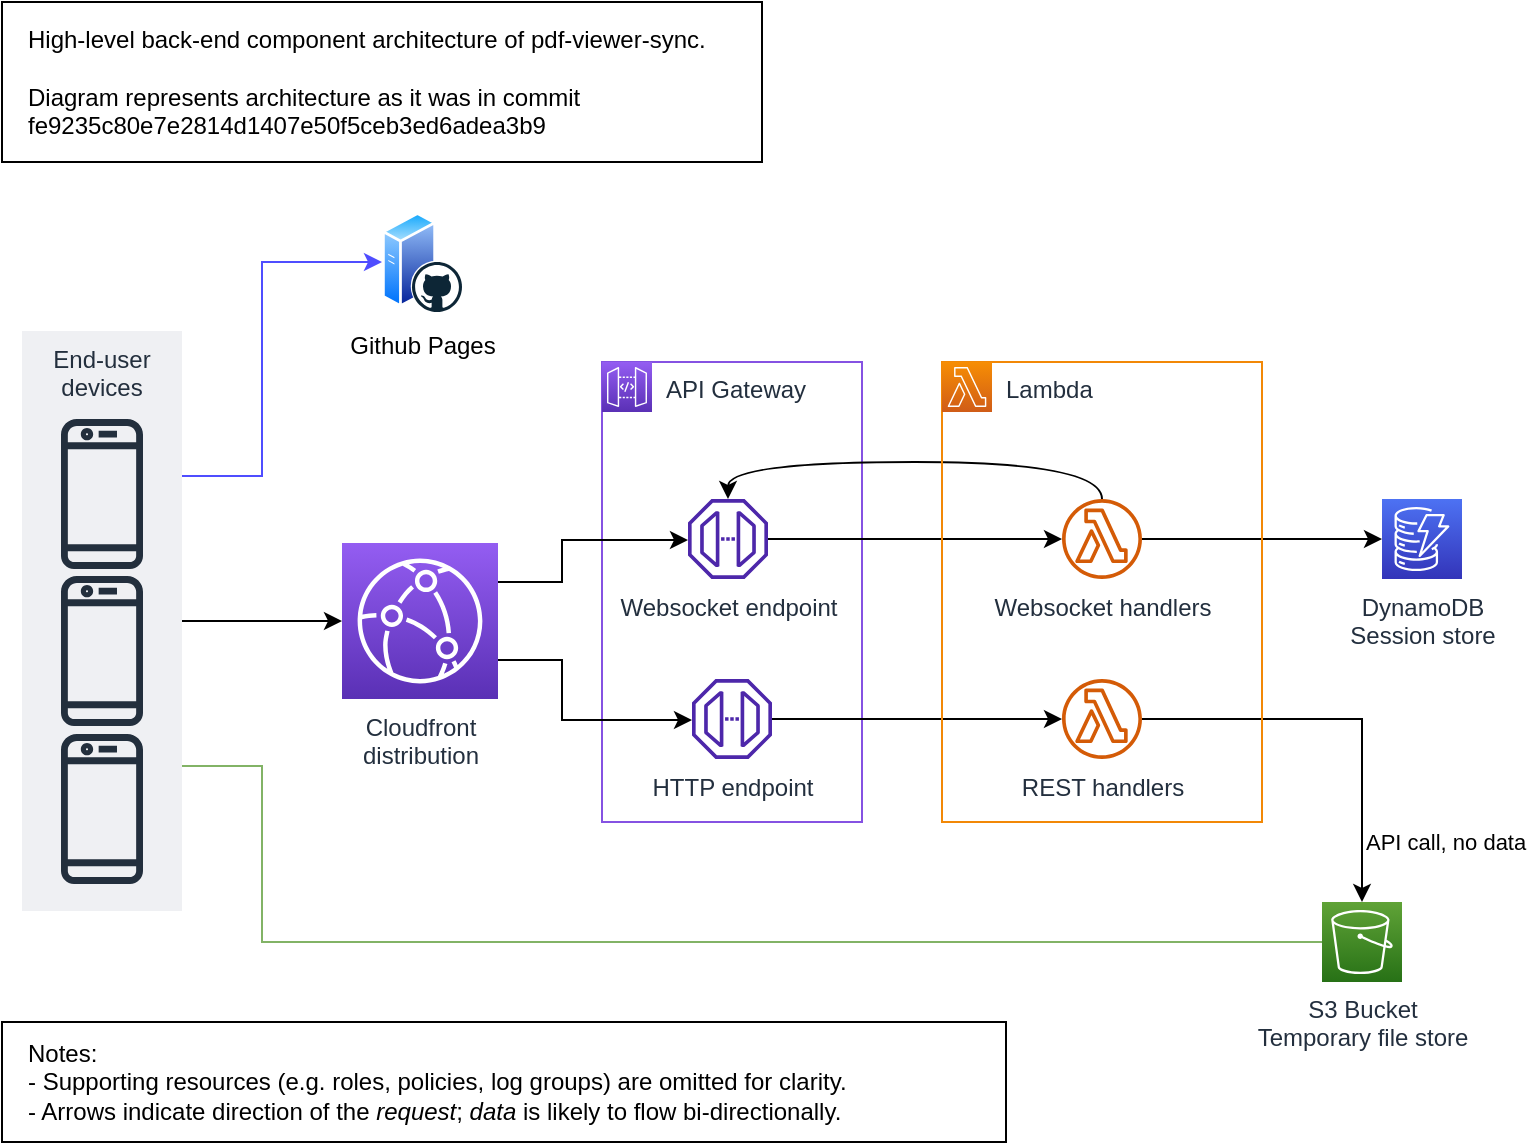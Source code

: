 <mxfile version="21.2.1" type="device">
  <diagram name="Page-1" id="QlAS6P0ZarEfJbWY2PkY">
    <mxGraphModel dx="1434" dy="747" grid="1" gridSize="10" guides="1" tooltips="1" connect="1" arrows="1" fold="1" page="0" pageScale="1" pageWidth="827" pageHeight="1169" math="0" shadow="0">
      <root>
        <mxCell id="0" />
        <mxCell id="1" parent="0" />
        <mxCell id="psEK_-1R5tJC7iqlsom0-31" value="" style="group" vertex="1" connectable="0" parent="1">
          <mxGeometry x="40" y="274.5" width="80" height="290" as="geometry" />
        </mxCell>
        <mxCell id="psEK_-1R5tJC7iqlsom0-30" value="End-user devices" style="fillColor=#EFF0F3;strokeColor=none;dashed=0;verticalAlign=top;fontStyle=0;fontColor=#232F3D;whiteSpace=wrap;html=1;" vertex="1" parent="psEK_-1R5tJC7iqlsom0-31">
          <mxGeometry width="80" height="290" as="geometry" />
        </mxCell>
        <mxCell id="psEK_-1R5tJC7iqlsom0-21" value="" style="sketch=0;outlineConnect=0;fontColor=#232F3E;gradientColor=none;fillColor=#232F3D;strokeColor=none;dashed=0;verticalLabelPosition=bottom;verticalAlign=top;align=center;html=1;fontSize=12;fontStyle=0;aspect=fixed;pointerEvents=1;shape=mxgraph.aws4.mobile_client;points=[[1,0.25,0,0,0],[1,0.5,0,0,0],[1,0.75,0,0,0]];" vertex="1" parent="psEK_-1R5tJC7iqlsom0-31">
          <mxGeometry x="19.5" y="42.5" width="41" height="78" as="geometry" />
        </mxCell>
        <mxCell id="psEK_-1R5tJC7iqlsom0-22" value="" style="sketch=0;outlineConnect=0;fontColor=#232F3E;gradientColor=none;fillColor=#232F3D;strokeColor=none;dashed=0;verticalLabelPosition=bottom;verticalAlign=top;align=center;html=1;fontSize=12;fontStyle=0;aspect=fixed;pointerEvents=1;shape=mxgraph.aws4.mobile_client;points=[[1,0.25,0,0,0],[1,0.5,0,0,0],[1,0.75,0,0,0]];" vertex="1" parent="psEK_-1R5tJC7iqlsom0-31">
          <mxGeometry x="19.5" y="121" width="41" height="78" as="geometry" />
        </mxCell>
        <mxCell id="psEK_-1R5tJC7iqlsom0-24" value="" style="sketch=0;outlineConnect=0;fontColor=#232F3E;gradientColor=none;fillColor=#232F3D;strokeColor=none;dashed=0;verticalLabelPosition=bottom;verticalAlign=top;align=center;html=1;fontSize=12;fontStyle=0;aspect=fixed;pointerEvents=1;shape=mxgraph.aws4.mobile_client;points=[[1,0.25,0,0,0],[1,0.5,0,0,0],[1,0.75,0,0,0]];" vertex="1" parent="psEK_-1R5tJC7iqlsom0-31">
          <mxGeometry x="19.5" y="200" width="41" height="78" as="geometry" />
        </mxCell>
        <mxCell id="odi_V6lT9OdnU7UhY-RL-20" value="API Gateway" style="points=[[0,0],[0.25,0],[0.5,0],[0.75,0],[1,0],[1,0.25],[1,0.5],[1,0.75],[1,1],[0.75,1],[0.5,1],[0.25,1],[0,1],[0,0.75],[0,0.5],[0,0.25]];outlineConnect=0;gradientColor=none;html=1;whiteSpace=wrap;fontSize=12;fontStyle=0;container=1;pointerEvents=0;collapsible=0;recursiveResize=0;shape=mxgraph.aws4.group;grIcon=mxgraph.aws4.group_aws_cloud_alt;strokeColor=#8552e2;fillColor=none;verticalAlign=top;align=left;spacingLeft=30;fontColor=#232F3E;dashed=0;" parent="1" vertex="1">
          <mxGeometry x="330" y="290" width="130" height="230" as="geometry" />
        </mxCell>
        <mxCell id="odi_V6lT9OdnU7UhY-RL-3" value="" style="sketch=0;points=[[0,0,0],[0.25,0,0],[0.5,0,0],[0.75,0,0],[1,0,0],[0,1,0],[0.25,1,0],[0.5,1,0],[0.75,1,0],[1,1,0],[0,0.25,0],[0,0.5,0],[0,0.75,0],[1,0.25,0],[1,0.5,0],[1,0.75,0]];outlineConnect=0;fontColor=#232F3E;gradientColor=#945DF2;gradientDirection=north;fillColor=#5A30B5;strokeColor=#ffffff;dashed=0;verticalLabelPosition=bottom;verticalAlign=top;align=center;html=1;fontSize=12;fontStyle=0;aspect=fixed;shape=mxgraph.aws4.resourceIcon;resIcon=mxgraph.aws4.api_gateway;" parent="odi_V6lT9OdnU7UhY-RL-20" vertex="1">
          <mxGeometry width="25" height="25" as="geometry" />
        </mxCell>
        <mxCell id="odi_V6lT9OdnU7UhY-RL-26" value="Websocket endpoint" style="sketch=0;outlineConnect=0;fontColor=#232F3E;gradientColor=none;fillColor=#4D27AA;strokeColor=none;dashed=0;verticalLabelPosition=bottom;verticalAlign=top;align=center;html=1;fontSize=12;fontStyle=0;aspect=fixed;pointerEvents=1;shape=mxgraph.aws4.endpoint;movable=1;resizable=1;rotatable=1;deletable=1;editable=1;locked=0;connectable=1;" parent="odi_V6lT9OdnU7UhY-RL-20" vertex="1">
          <mxGeometry x="43" y="68.5" width="40" height="40" as="geometry" />
        </mxCell>
        <mxCell id="odi_V6lT9OdnU7UhY-RL-27" value="HTTP endpoint" style="sketch=0;outlineConnect=0;fontColor=#232F3E;gradientColor=none;fillColor=#4D27AA;strokeColor=none;dashed=0;verticalLabelPosition=bottom;verticalAlign=top;align=center;html=1;fontSize=12;fontStyle=0;aspect=fixed;pointerEvents=1;shape=mxgraph.aws4.endpoint;" parent="odi_V6lT9OdnU7UhY-RL-20" vertex="1">
          <mxGeometry x="45" y="158.5" width="40" height="40" as="geometry" />
        </mxCell>
        <mxCell id="odi_V6lT9OdnU7UhY-RL-28" style="edgeStyle=orthogonalEdgeStyle;rounded=0;orthogonalLoop=1;jettySize=auto;html=1;exitX=1;exitY=0.25;exitDx=0;exitDy=0;exitPerimeter=0;" parent="1" source="odi_V6lT9OdnU7UhY-RL-4" target="odi_V6lT9OdnU7UhY-RL-26" edge="1">
          <mxGeometry relative="1" as="geometry">
            <Array as="points">
              <mxPoint x="310" y="400" />
              <mxPoint x="310" y="379" />
            </Array>
          </mxGeometry>
        </mxCell>
        <mxCell id="odi_V6lT9OdnU7UhY-RL-29" style="edgeStyle=orthogonalEdgeStyle;rounded=0;orthogonalLoop=1;jettySize=auto;html=1;exitX=1;exitY=0.75;exitDx=0;exitDy=0;exitPerimeter=0;" parent="1" source="odi_V6lT9OdnU7UhY-RL-4" target="odi_V6lT9OdnU7UhY-RL-27" edge="1">
          <mxGeometry relative="1" as="geometry">
            <Array as="points">
              <mxPoint x="310" y="439" />
              <mxPoint x="310" y="469" />
            </Array>
          </mxGeometry>
        </mxCell>
        <mxCell id="odi_V6lT9OdnU7UhY-RL-4" value="Cloudfront&lt;br&gt;distribution" style="sketch=0;points=[[0,0,0],[0.25,0,0],[0.5,0,0],[0.75,0,0],[1,0,0],[0,1,0],[0.25,1,0],[0.5,1,0],[0.75,1,0],[1,1,0],[0,0.25,0],[0,0.5,0],[0,0.75,0],[1,0.25,0],[1,0.5,0],[1,0.75,0]];outlineConnect=0;fontColor=#232F3E;gradientColor=#945DF2;gradientDirection=north;fillColor=#5A30B5;strokeColor=#ffffff;dashed=0;verticalLabelPosition=bottom;verticalAlign=top;align=center;html=1;fontSize=12;fontStyle=0;aspect=fixed;shape=mxgraph.aws4.resourceIcon;resIcon=mxgraph.aws4.cloudfront;" parent="1" vertex="1">
          <mxGeometry x="200" y="380.5" width="78" height="78" as="geometry" />
        </mxCell>
        <mxCell id="psEK_-1R5tJC7iqlsom0-18" style="edgeStyle=orthogonalEdgeStyle;rounded=0;orthogonalLoop=1;jettySize=auto;html=1;exitX=1;exitY=0.25;exitDx=0;exitDy=0;entryX=0;entryY=0.5;entryDx=0;entryDy=0;fillColor=#dae8fc;strokeColor=#4f4dff;" edge="1" parent="1" source="psEK_-1R5tJC7iqlsom0-30" target="psEK_-1R5tJC7iqlsom0-14">
          <mxGeometry relative="1" as="geometry">
            <Array as="points">
              <mxPoint x="160" y="347" />
              <mxPoint x="160" y="240" />
            </Array>
          </mxGeometry>
        </mxCell>
        <mxCell id="psEK_-1R5tJC7iqlsom0-6" style="edgeStyle=orthogonalEdgeStyle;rounded=0;orthogonalLoop=1;jettySize=auto;html=1;entryX=0;entryY=0.5;entryDx=0;entryDy=0;entryPerimeter=0;endArrow=none;endFill=0;fillColor=#d5e8d4;strokeColor=#82b366;exitX=1;exitY=0.75;exitDx=0;exitDy=0;" edge="1" parent="1" source="psEK_-1R5tJC7iqlsom0-30" target="odi_V6lT9OdnU7UhY-RL-8">
          <mxGeometry relative="1" as="geometry">
            <mxPoint x="-20" y="520" as="sourcePoint" />
            <Array as="points">
              <mxPoint x="160" y="492" />
              <mxPoint x="160" y="580" />
            </Array>
          </mxGeometry>
        </mxCell>
        <mxCell id="odi_V6lT9OdnU7UhY-RL-30" style="edgeStyle=orthogonalEdgeStyle;rounded=0;orthogonalLoop=1;jettySize=auto;html=1;" parent="1" source="odi_V6lT9OdnU7UhY-RL-26" target="odi_V6lT9OdnU7UhY-RL-24" edge="1">
          <mxGeometry relative="1" as="geometry" />
        </mxCell>
        <mxCell id="odi_V6lT9OdnU7UhY-RL-31" style="edgeStyle=orthogonalEdgeStyle;rounded=0;orthogonalLoop=1;jettySize=auto;html=1;" parent="1" source="odi_V6lT9OdnU7UhY-RL-27" target="odi_V6lT9OdnU7UhY-RL-25" edge="1">
          <mxGeometry relative="1" as="geometry" />
        </mxCell>
        <mxCell id="psEK_-1R5tJC7iqlsom0-13" style="edgeStyle=orthogonalEdgeStyle;rounded=0;orthogonalLoop=1;jettySize=auto;html=1;elbow=vertical;curved=1;" edge="1" parent="1" source="odi_V6lT9OdnU7UhY-RL-24" target="odi_V6lT9OdnU7UhY-RL-26">
          <mxGeometry relative="1" as="geometry">
            <mxPoint x="370" y="280" as="targetPoint" />
            <Array as="points">
              <mxPoint x="580" y="340" />
              <mxPoint x="393" y="340" />
            </Array>
          </mxGeometry>
        </mxCell>
        <mxCell id="odi_V6lT9OdnU7UhY-RL-24" value="Websocket handlers" style="sketch=0;outlineConnect=0;fontColor=#232F3E;gradientColor=none;fillColor=#D45B07;strokeColor=none;dashed=0;verticalLabelPosition=bottom;verticalAlign=top;align=center;html=1;fontSize=12;fontStyle=0;aspect=fixed;pointerEvents=1;shape=mxgraph.aws4.lambda_function;" parent="1" vertex="1">
          <mxGeometry x="560" y="358.5" width="40" height="40" as="geometry" />
        </mxCell>
        <mxCell id="odi_V6lT9OdnU7UhY-RL-36" style="edgeStyle=orthogonalEdgeStyle;rounded=0;orthogonalLoop=1;jettySize=auto;html=1;entryX=0;entryY=0.5;entryDx=0;entryDy=0;entryPerimeter=0;" parent="1" source="odi_V6lT9OdnU7UhY-RL-24" target="odi_V6lT9OdnU7UhY-RL-5" edge="1">
          <mxGeometry relative="1" as="geometry" />
        </mxCell>
        <mxCell id="odi_V6lT9OdnU7UhY-RL-25" value="&lt;span style=&quot;color: rgb(35, 47, 62); font-family: Helvetica; font-size: 12px; font-style: normal; font-variant-ligatures: normal; font-variant-caps: normal; font-weight: 400; letter-spacing: normal; orphans: 2; text-align: center; text-indent: 0px; text-transform: none; widows: 2; word-spacing: 0px; -webkit-text-stroke-width: 0px; background-color: rgb(255, 255, 255); text-decoration-thickness: initial; text-decoration-style: initial; text-decoration-color: initial; float: none; display: inline !important;&quot;&gt;REST handlers&lt;/span&gt;" style="sketch=0;outlineConnect=0;fontColor=#232F3E;gradientColor=none;fillColor=#D45B07;strokeColor=none;dashed=0;verticalLabelPosition=bottom;verticalAlign=top;align=center;html=1;fontSize=12;fontStyle=0;aspect=fixed;pointerEvents=1;shape=mxgraph.aws4.lambda_function;" parent="1" vertex="1">
          <mxGeometry x="560" y="448.5" width="40" height="40" as="geometry" />
        </mxCell>
        <mxCell id="odi_V6lT9OdnU7UhY-RL-8" value="S3 Bucket&lt;br&gt;Temporary file store" style="sketch=0;points=[[0,0,0],[0.25,0,0],[0.5,0,0],[0.75,0,0],[1,0,0],[0,1,0],[0.25,1,0],[0.5,1,0],[0.75,1,0],[1,1,0],[0,0.25,0],[0,0.5,0],[0,0.75,0],[1,0.25,0],[1,0.5,0],[1,0.75,0]];outlineConnect=0;fontColor=#232F3E;gradientColor=#60A337;gradientDirection=north;fillColor=#277116;strokeColor=#ffffff;dashed=0;verticalLabelPosition=bottom;verticalAlign=top;align=center;html=1;fontSize=12;fontStyle=0;aspect=fixed;shape=mxgraph.aws4.resourceIcon;resIcon=mxgraph.aws4.s3;labelPosition=center;" parent="1" vertex="1">
          <mxGeometry x="690" y="560" width="40" height="40" as="geometry" />
        </mxCell>
        <mxCell id="odi_V6lT9OdnU7UhY-RL-33" style="edgeStyle=orthogonalEdgeStyle;rounded=0;orthogonalLoop=1;jettySize=auto;html=1;entryX=0.5;entryY=0;entryDx=0;entryDy=0;entryPerimeter=0;labelPosition=right;verticalLabelPosition=middle;align=left;verticalAlign=middle;" parent="1" source="odi_V6lT9OdnU7UhY-RL-25" target="odi_V6lT9OdnU7UhY-RL-8" edge="1">
          <mxGeometry relative="1" as="geometry">
            <mxPoint x="579.5" y="358.5" as="sourcePoint" />
            <mxPoint x="579.5" y="250" as="targetPoint" />
          </mxGeometry>
        </mxCell>
        <mxCell id="psEK_-1R5tJC7iqlsom0-1" value="API call, no data" style="edgeLabel;html=1;align=left;verticalAlign=middle;resizable=0;points=[];" vertex="1" connectable="0" parent="odi_V6lT9OdnU7UhY-RL-33">
          <mxGeometry x="0.281" y="-4" relative="1" as="geometry">
            <mxPoint x="4" y="42" as="offset" />
          </mxGeometry>
        </mxCell>
        <mxCell id="odi_V6lT9OdnU7UhY-RL-5" value="DynamoDB&lt;br&gt;Session store" style="sketch=0;points=[[0,0,0],[0.25,0,0],[0.5,0,0],[0.75,0,0],[1,0,0],[0,1,0],[0.25,1,0],[0.5,1,0],[0.75,1,0],[1,1,0],[0,0.25,0],[0,0.5,0],[0,0.75,0],[1,0.25,0],[1,0.5,0],[1,0.75,0]];outlineConnect=0;fontColor=#232F3E;gradientColor=#4D72F3;gradientDirection=north;fillColor=#3334B9;strokeColor=#ffffff;dashed=0;verticalLabelPosition=bottom;verticalAlign=top;align=center;html=1;fontSize=12;fontStyle=0;aspect=fixed;shape=mxgraph.aws4.resourceIcon;resIcon=mxgraph.aws4.dynamodb;" parent="1" vertex="1">
          <mxGeometry x="720" y="358.5" width="40" height="40" as="geometry" />
        </mxCell>
        <mxCell id="odi_V6lT9OdnU7UhY-RL-34" value="" style="group" parent="1" vertex="1" connectable="0">
          <mxGeometry x="500" y="290" width="160" height="230" as="geometry" />
        </mxCell>
        <mxCell id="odi_V6lT9OdnU7UhY-RL-21" value="Lambda" style="points=[[0,0],[0.25,0],[0.5,0],[0.75,0],[1,0],[1,0.25],[1,0.5],[1,0.75],[1,1],[0.75,1],[0.5,1],[0.25,1],[0,1],[0,0.75],[0,0.5],[0,0.25]];outlineConnect=0;gradientColor=none;html=1;whiteSpace=wrap;fontSize=12;fontStyle=0;container=0;pointerEvents=0;collapsible=0;recursiveResize=0;shape=mxgraph.aws4.group;grIcon=mxgraph.aws4.group_aws_cloud_alt;strokeColor=#f28806;fillColor=none;verticalAlign=top;align=left;spacingLeft=30;fontColor=#232F3E;dashed=0;" parent="odi_V6lT9OdnU7UhY-RL-34" vertex="1">
          <mxGeometry width="160" height="230.0" as="geometry" />
        </mxCell>
        <mxCell id="odi_V6lT9OdnU7UhY-RL-7" value="" style="sketch=0;points=[[0,0,0],[0.25,0,0],[0.5,0,0],[0.75,0,0],[1,0,0],[0,1,0],[0.25,1,0],[0.5,1,0],[0.75,1,0],[1,1,0],[0,0.25,0],[0,0.5,0],[0,0.75,0],[1,0.25,0],[1,0.5,0],[1,0.75,0]];outlineConnect=0;fontColor=#232F3E;gradientColor=#F78E04;gradientDirection=north;fillColor=#D05C17;strokeColor=#ffffff;dashed=0;verticalLabelPosition=bottom;verticalAlign=top;align=center;html=1;fontSize=12;fontStyle=0;aspect=fixed;shape=mxgraph.aws4.resourceIcon;resIcon=mxgraph.aws4.lambda;" parent="odi_V6lT9OdnU7UhY-RL-34" vertex="1">
          <mxGeometry width="25" height="25" as="geometry" />
        </mxCell>
        <mxCell id="glznaEs4rfP4Ca6hVpfA-1" value="High-level back-end component architecture of pdf-viewer-sync.&lt;br&gt;&lt;br&gt;Diagram represents architecture as it was in commit&lt;br style=&quot;border-color: var(--border-color);&quot;&gt;fe9235c80e7e2814d1407e50f5ceb3ed6adea3b9" style="rounded=0;whiteSpace=wrap;html=1;align=left;spacing=3;spacingLeft=10;spacingBottom=10;spacingRight=10;spacingTop=10;" parent="1" vertex="1">
          <mxGeometry x="30" y="110" width="380" height="80" as="geometry" />
        </mxCell>
        <mxCell id="glznaEs4rfP4Ca6hVpfA-4" value="Notes:&lt;br&gt;- Supporting resources (e.g. roles, policies, log groups) are omitted for clarity.&lt;br&gt;- Arrows indicate direction of the &lt;i&gt;request&lt;/i&gt;; &lt;i&gt;data&lt;/i&gt; is likely to flow bi-directionally." style="rounded=0;whiteSpace=wrap;html=1;align=left;spacing=3;spacingLeft=10;spacingBottom=10;spacingRight=10;spacingTop=10;" parent="1" vertex="1">
          <mxGeometry x="30" y="620" width="502" height="60" as="geometry" />
        </mxCell>
        <mxCell id="psEK_-1R5tJC7iqlsom0-16" value="" style="group" vertex="1" connectable="0" parent="1">
          <mxGeometry x="220" y="215" width="40" height="50" as="geometry" />
        </mxCell>
        <mxCell id="psEK_-1R5tJC7iqlsom0-14" value="Github Pages" style="image;aspect=fixed;perimeter=ellipsePerimeter;html=1;align=center;shadow=0;dashed=0;spacingTop=3;image=img/lib/active_directory/web_server.svg;" vertex="1" parent="psEK_-1R5tJC7iqlsom0-16">
          <mxGeometry width="40" height="50" as="geometry" />
        </mxCell>
        <mxCell id="psEK_-1R5tJC7iqlsom0-15" value="" style="dashed=0;outlineConnect=0;html=1;align=center;labelPosition=center;verticalLabelPosition=bottom;verticalAlign=top;shape=mxgraph.weblogos.github" vertex="1" parent="psEK_-1R5tJC7iqlsom0-16">
          <mxGeometry x="15" y="25" width="25" height="25" as="geometry" />
        </mxCell>
        <mxCell id="psEK_-1R5tJC7iqlsom0-32" style="edgeStyle=orthogonalEdgeStyle;rounded=0;orthogonalLoop=1;jettySize=auto;html=1;entryX=0;entryY=0.5;entryDx=0;entryDy=0;entryPerimeter=0;" edge="1" parent="1" source="psEK_-1R5tJC7iqlsom0-30" target="odi_V6lT9OdnU7UhY-RL-4">
          <mxGeometry relative="1" as="geometry" />
        </mxCell>
      </root>
    </mxGraphModel>
  </diagram>
</mxfile>
